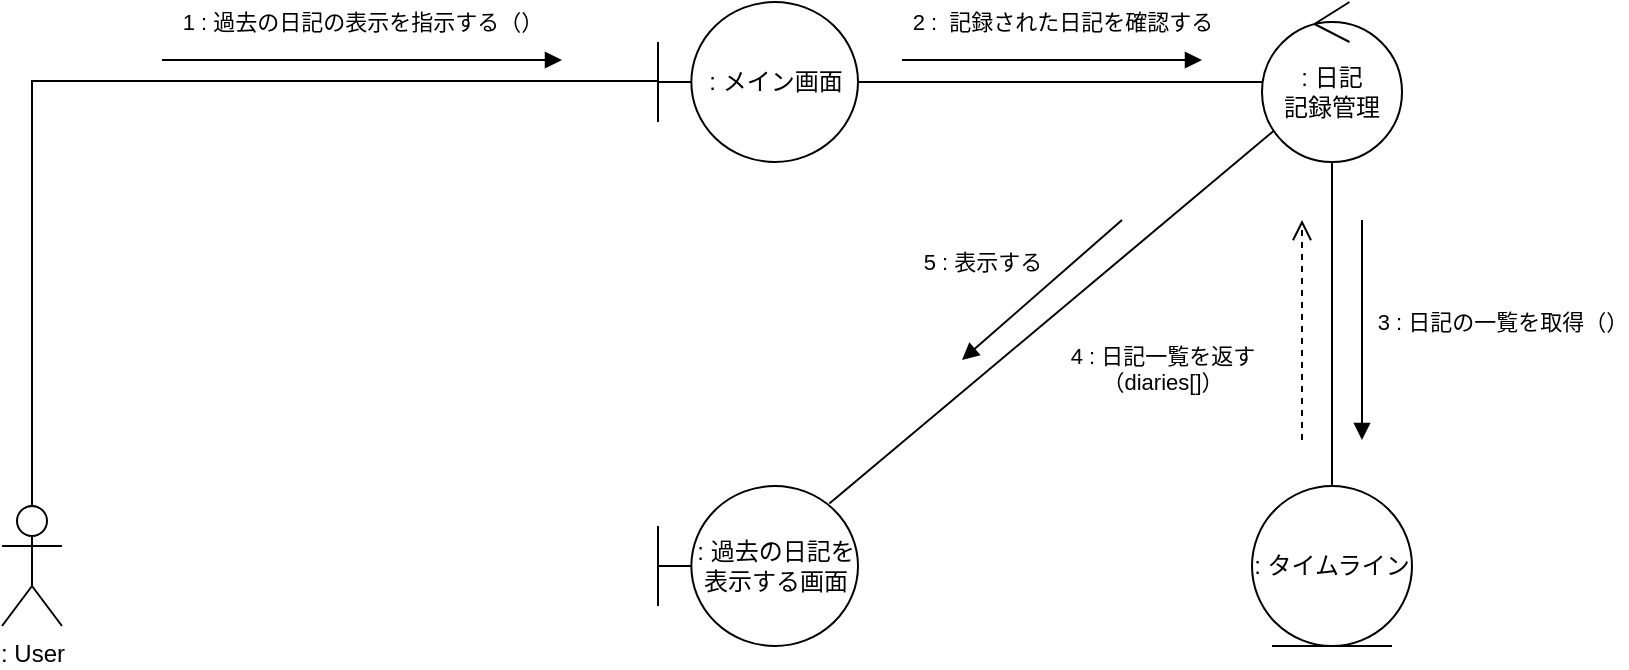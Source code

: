<mxfile scale="5" border="10">
    <diagram id="mpP8sGz9FHktHrAXvyJB" name="ページ1">
        <mxGraphModel dx="788" dy="853" grid="1" gridSize="10" guides="1" tooltips="1" connect="1" arrows="1" fold="1" page="1" pageScale="1" pageWidth="1169" pageHeight="827" background="#ffffff" math="0" shadow="0">
            <root>
                <mxCell id="0"/>
                <mxCell id="1" parent="0"/>
                <mxCell id="52" style="edgeStyle=orthogonalEdgeStyle;html=1;entryX=-0.003;entryY=0.494;entryDx=0;entryDy=0;entryPerimeter=0;rounded=0;endArrow=none;endFill=0;" parent="1" source="48" target="50" edge="1">
                    <mxGeometry relative="1" as="geometry">
                        <Array as="points">
                            <mxPoint x="55" y="170"/>
                        </Array>
                    </mxGeometry>
                </mxCell>
                <mxCell id="48" value=": User" style="shape=umlActor;verticalLabelPosition=bottom;verticalAlign=top;html=1;outlineConnect=0;" parent="1" vertex="1">
                    <mxGeometry x="40" y="383" width="30" height="60" as="geometry"/>
                </mxCell>
                <mxCell id="56" style="rounded=0;html=1;endArrow=none;endFill=0;entryX=0.857;entryY=0.109;entryDx=0;entryDy=0;entryPerimeter=0;" parent="1" source="58" target="54" edge="1">
                    <mxGeometry relative="1" as="geometry"/>
                </mxCell>
                <mxCell id="59" style="edgeStyle=none;html=1;rounded=0;endArrow=none;endFill=0;" parent="1" source="50" target="58" edge="1">
                    <mxGeometry relative="1" as="geometry"/>
                </mxCell>
                <mxCell id="50" value=": メイン画面" style="shape=umlBoundary;whiteSpace=wrap;html=1;" parent="1" vertex="1">
                    <mxGeometry x="368" y="131" width="100" height="80" as="geometry"/>
                </mxCell>
                <mxCell id="53" value="1 : 過去の日記の表示を指示する（）" style="html=1;verticalAlign=bottom;endArrow=block;rounded=0;" parent="1" edge="1">
                    <mxGeometry y="10" width="80" relative="1" as="geometry">
                        <mxPoint x="120" y="160.0" as="sourcePoint"/>
                        <mxPoint x="320" y="160.0" as="targetPoint"/>
                        <mxPoint as="offset"/>
                    </mxGeometry>
                </mxCell>
                <mxCell id="54" value=": 過去の日記を表示する画面" style="shape=umlBoundary;whiteSpace=wrap;html=1;" parent="1" vertex="1">
                    <mxGeometry x="368" y="373" width="100" height="80" as="geometry"/>
                </mxCell>
                <mxCell id="57" value="5 : 表示する" style="html=1;verticalAlign=bottom;endArrow=block;rounded=0;" parent="1" edge="1">
                    <mxGeometry x="0.362" y="-24" width="80" relative="1" as="geometry">
                        <mxPoint x="600" y="240" as="sourcePoint"/>
                        <mxPoint x="520" y="310" as="targetPoint"/>
                        <mxPoint as="offset"/>
                    </mxGeometry>
                </mxCell>
                <mxCell id="61" style="edgeStyle=none;rounded=0;html=1;endArrow=none;endFill=0;" parent="1" source="58" target="60" edge="1">
                    <mxGeometry relative="1" as="geometry"/>
                </mxCell>
                <mxCell id="58" value=": 日記&lt;br&gt;記録管理" style="ellipse;shape=umlControl;whiteSpace=wrap;html=1;" parent="1" vertex="1">
                    <mxGeometry x="670" y="131" width="70" height="80" as="geometry"/>
                </mxCell>
                <mxCell id="60" value=": タイムライン" style="ellipse;shape=umlEntity;whiteSpace=wrap;html=1;" parent="1" vertex="1">
                    <mxGeometry x="665" y="373" width="80" height="80" as="geometry"/>
                </mxCell>
                <mxCell id="62" value="3 : 日記の一覧を取得（）" style="html=1;verticalAlign=bottom;endArrow=block;rounded=0;" parent="1" edge="1">
                    <mxGeometry x="0.091" y="70" width="80" relative="1" as="geometry">
                        <mxPoint x="720" y="240" as="sourcePoint"/>
                        <mxPoint x="720" y="350" as="targetPoint"/>
                        <mxPoint as="offset"/>
                    </mxGeometry>
                </mxCell>
                <mxCell id="63" value="2 :&amp;nbsp; 記録された日記を確認する" style="html=1;verticalAlign=bottom;endArrow=block;rounded=0;" parent="1" edge="1">
                    <mxGeometry x="0.067" y="10" width="80" relative="1" as="geometry">
                        <mxPoint x="490" y="160" as="sourcePoint"/>
                        <mxPoint x="640" y="160" as="targetPoint"/>
                        <mxPoint as="offset"/>
                    </mxGeometry>
                </mxCell>
                <mxCell id="65" value="4 : 日記一覧を返す&lt;br&gt;（diaries[]）" style="html=1;verticalAlign=bottom;endArrow=open;dashed=1;endSize=8;rounded=0;" parent="1" edge="1">
                    <mxGeometry x="-0.636" y="70" relative="1" as="geometry">
                        <mxPoint x="690" y="350" as="sourcePoint"/>
                        <mxPoint x="690" y="240.0" as="targetPoint"/>
                        <mxPoint as="offset"/>
                    </mxGeometry>
                </mxCell>
            </root>
        </mxGraphModel>
    </diagram>
</mxfile>